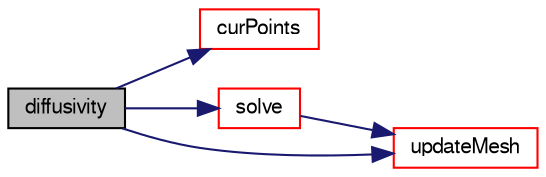 digraph "diffusivity"
{
  bgcolor="transparent";
  edge [fontname="FreeSans",fontsize="10",labelfontname="FreeSans",labelfontsize="10"];
  node [fontname="FreeSans",fontsize="10",shape=record];
  rankdir="LR";
  Node12 [label="diffusivity",height=0.2,width=0.4,color="black", fillcolor="grey75", style="filled", fontcolor="black"];
  Node12 -> Node13 [color="midnightblue",fontsize="10",style="solid",fontname="FreeSans"];
  Node13 [label="curPoints",height=0.2,width=0.4,color="red",URL="$a23330.html#a1996b85ae62abe724454832e65fdbfa4",tooltip="Return point location obtained from the current motion field. "];
  Node12 -> Node18 [color="midnightblue",fontsize="10",style="solid",fontname="FreeSans"];
  Node18 [label="solve",height=0.2,width=0.4,color="red",URL="$a23330.html#af7d39f0eac0af0ed5785935ac72a1e7d",tooltip="Solve for motion. "];
  Node18 -> Node327 [color="midnightblue",fontsize="10",style="solid",fontname="FreeSans"];
  Node327 [label="updateMesh",height=0.2,width=0.4,color="red",URL="$a23330.html#ad57565956fd4064299f4bd3c4eebb1d4",tooltip="Update topology. "];
  Node12 -> Node327 [color="midnightblue",fontsize="10",style="solid",fontname="FreeSans"];
}
